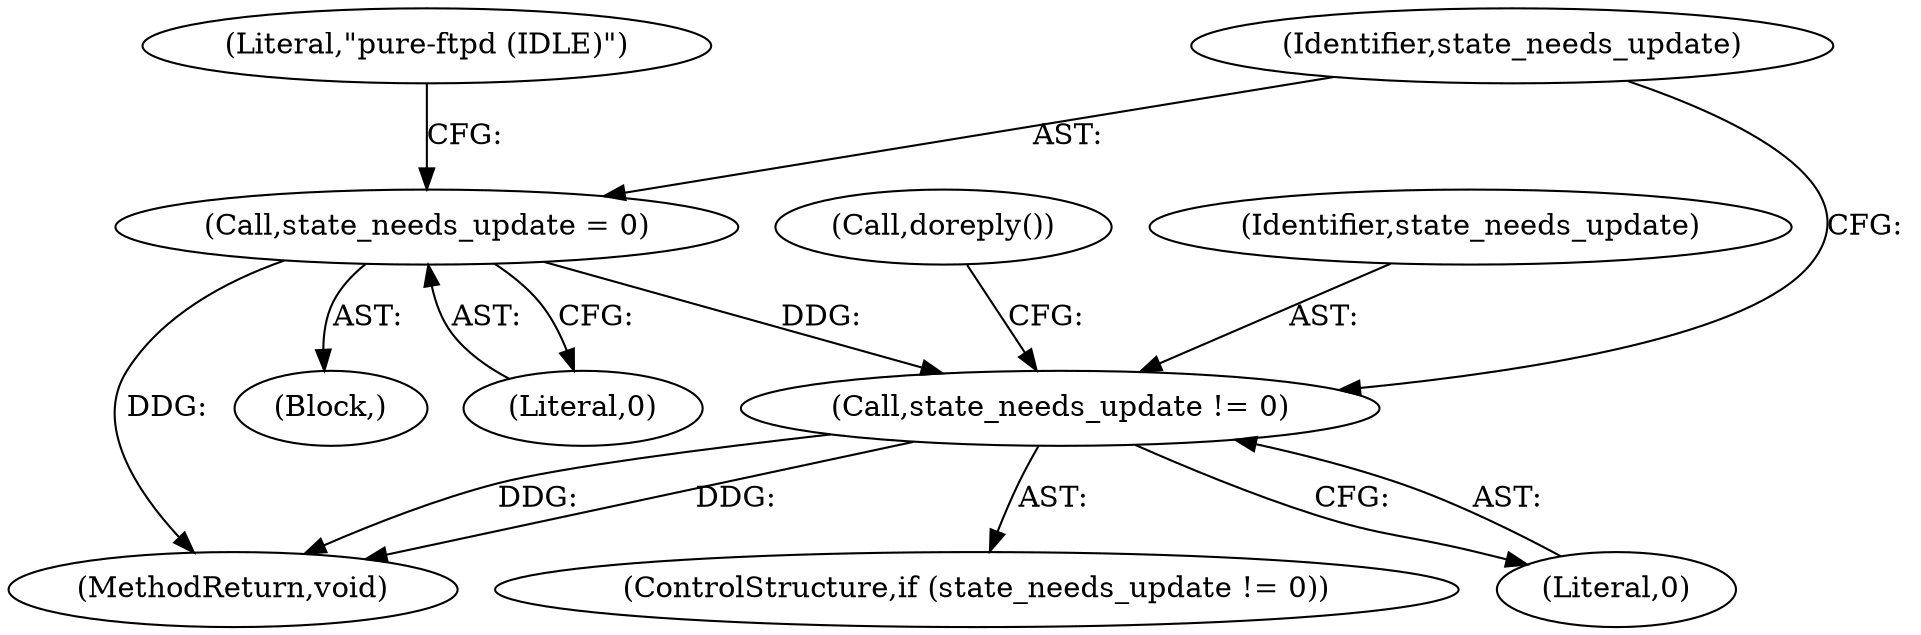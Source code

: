 digraph "0_pure-ftpd_65c4d4ad331e94661de763e9b5304d28698999c4@API" {
"1000130" [label="(Call,state_needs_update = 0)"];
"1000126" [label="(Call,state_needs_update != 0)"];
"1000130" [label="(Call,state_needs_update = 0)"];
"1000153" [label="(Call,doreply())"];
"1000132" [label="(Literal,0)"];
"1000125" [label="(ControlStructure,if (state_needs_update != 0))"];
"1001697" [label="(MethodReturn,void)"];
"1000128" [label="(Literal,0)"];
"1000127" [label="(Identifier,state_needs_update)"];
"1000131" [label="(Identifier,state_needs_update)"];
"1000129" [label="(Block,)"];
"1000134" [label="(Literal,\"pure-ftpd (IDLE)\")"];
"1000126" [label="(Call,state_needs_update != 0)"];
"1000130" -> "1000129"  [label="AST: "];
"1000130" -> "1000132"  [label="CFG: "];
"1000131" -> "1000130"  [label="AST: "];
"1000132" -> "1000130"  [label="AST: "];
"1000134" -> "1000130"  [label="CFG: "];
"1000130" -> "1001697"  [label="DDG: "];
"1000130" -> "1000126"  [label="DDG: "];
"1000126" -> "1000125"  [label="AST: "];
"1000126" -> "1000128"  [label="CFG: "];
"1000127" -> "1000126"  [label="AST: "];
"1000128" -> "1000126"  [label="AST: "];
"1000131" -> "1000126"  [label="CFG: "];
"1000153" -> "1000126"  [label="CFG: "];
"1000126" -> "1001697"  [label="DDG: "];
"1000126" -> "1001697"  [label="DDG: "];
}
